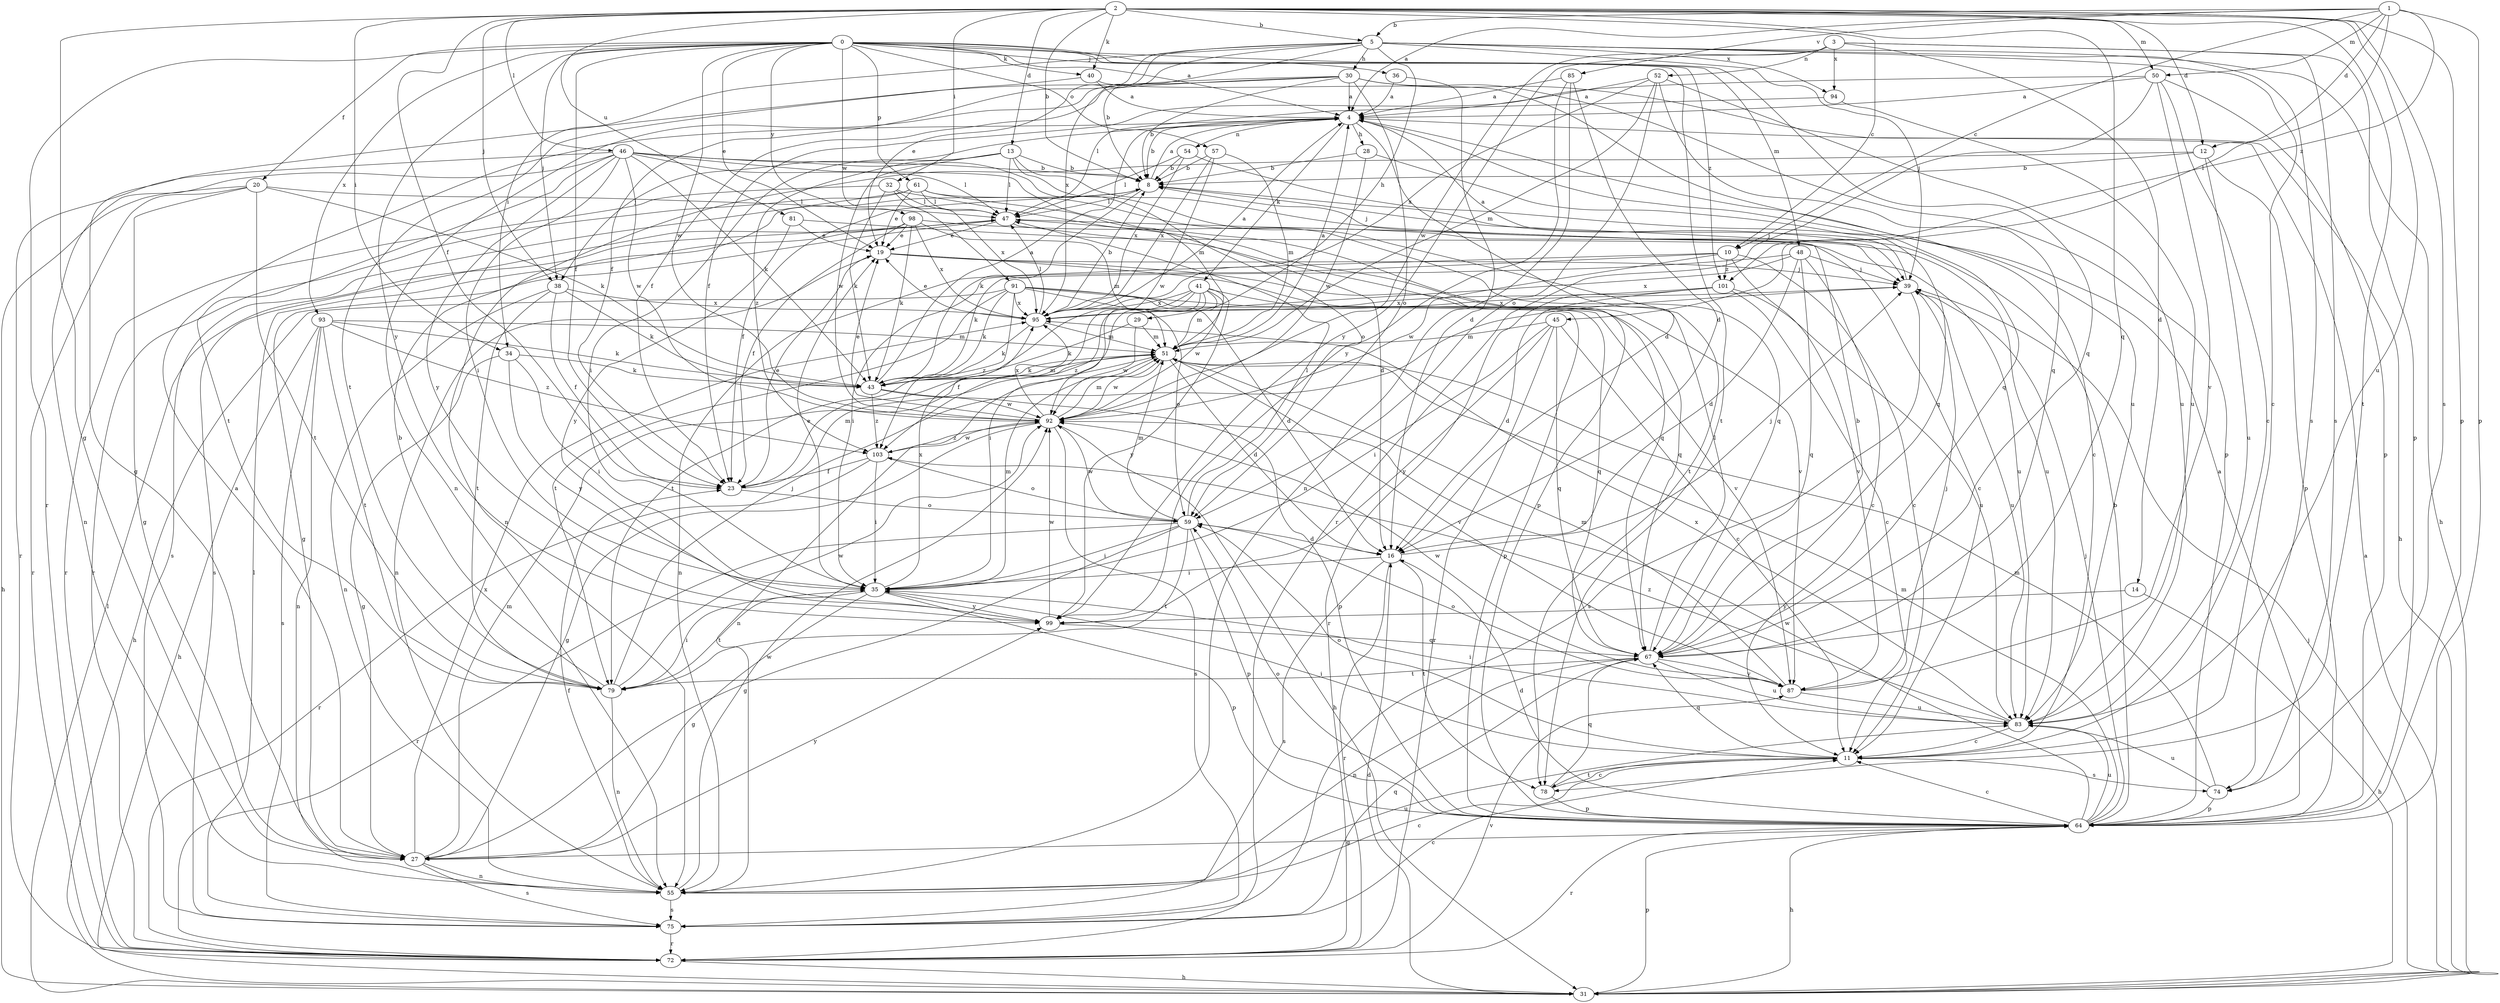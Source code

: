 strict digraph  {
0;
1;
2;
3;
4;
5;
8;
10;
11;
12;
13;
14;
16;
19;
20;
23;
27;
28;
29;
30;
31;
32;
34;
35;
36;
38;
39;
40;
41;
43;
45;
46;
47;
48;
50;
51;
52;
54;
55;
57;
59;
61;
64;
67;
72;
74;
75;
78;
79;
81;
83;
85;
87;
91;
92;
93;
94;
95;
98;
99;
101;
103;
0 -> 4  [label=a];
0 -> 19  [label=e];
0 -> 20  [label=f];
0 -> 23  [label=f];
0 -> 36  [label=j];
0 -> 38  [label=j];
0 -> 40  [label=k];
0 -> 48  [label=m];
0 -> 57  [label=o];
0 -> 61  [label=p];
0 -> 67  [label=q];
0 -> 72  [label=r];
0 -> 78  [label=t];
0 -> 91  [label=w];
0 -> 92  [label=w];
0 -> 93  [label=x];
0 -> 98  [label=y];
0 -> 99  [label=y];
0 -> 101  [label=z];
1 -> 4  [label=a];
1 -> 5  [label=b];
1 -> 10  [label=c];
1 -> 12  [label=d];
1 -> 45  [label=l];
1 -> 50  [label=m];
1 -> 64  [label=p];
1 -> 85  [label=v];
1 -> 101  [label=z];
2 -> 5  [label=b];
2 -> 8  [label=b];
2 -> 10  [label=c];
2 -> 12  [label=d];
2 -> 13  [label=d];
2 -> 23  [label=f];
2 -> 27  [label=g];
2 -> 32  [label=i];
2 -> 34  [label=i];
2 -> 38  [label=j];
2 -> 40  [label=k];
2 -> 46  [label=l];
2 -> 50  [label=m];
2 -> 64  [label=p];
2 -> 67  [label=q];
2 -> 74  [label=s];
2 -> 78  [label=t];
2 -> 81  [label=u];
2 -> 83  [label=u];
3 -> 14  [label=d];
3 -> 52  [label=n];
3 -> 64  [label=p];
3 -> 74  [label=s];
3 -> 92  [label=w];
3 -> 94  [label=x];
3 -> 99  [label=y];
4 -> 8  [label=b];
4 -> 16  [label=d];
4 -> 28  [label=h];
4 -> 38  [label=j];
4 -> 41  [label=k];
4 -> 54  [label=n];
4 -> 67  [label=q];
5 -> 8  [label=b];
5 -> 11  [label=c];
5 -> 19  [label=e];
5 -> 23  [label=f];
5 -> 29  [label=h];
5 -> 30  [label=h];
5 -> 31  [label=h];
5 -> 34  [label=i];
5 -> 39  [label=j];
5 -> 74  [label=s];
5 -> 94  [label=x];
5 -> 95  [label=x];
8 -> 4  [label=a];
8 -> 23  [label=f];
8 -> 39  [label=j];
8 -> 43  [label=k];
8 -> 47  [label=l];
10 -> 11  [label=c];
10 -> 35  [label=i];
10 -> 55  [label=n];
10 -> 87  [label=v];
10 -> 92  [label=w];
10 -> 101  [label=z];
11 -> 35  [label=i];
11 -> 59  [label=o];
11 -> 67  [label=q];
11 -> 74  [label=s];
11 -> 78  [label=t];
12 -> 8  [label=b];
12 -> 55  [label=n];
12 -> 64  [label=p];
12 -> 83  [label=u];
13 -> 8  [label=b];
13 -> 35  [label=i];
13 -> 39  [label=j];
13 -> 47  [label=l];
13 -> 78  [label=t];
13 -> 92  [label=w];
13 -> 103  [label=z];
14 -> 31  [label=h];
14 -> 99  [label=y];
16 -> 35  [label=i];
16 -> 39  [label=j];
16 -> 72  [label=r];
16 -> 75  [label=s];
16 -> 78  [label=t];
19 -> 39  [label=j];
19 -> 55  [label=n];
19 -> 67  [label=q];
19 -> 87  [label=v];
20 -> 27  [label=g];
20 -> 31  [label=h];
20 -> 43  [label=k];
20 -> 47  [label=l];
20 -> 72  [label=r];
20 -> 79  [label=t];
23 -> 19  [label=e];
23 -> 51  [label=m];
23 -> 59  [label=o];
27 -> 4  [label=a];
27 -> 51  [label=m];
27 -> 55  [label=n];
27 -> 75  [label=s];
27 -> 95  [label=x];
27 -> 99  [label=y];
28 -> 8  [label=b];
28 -> 67  [label=q];
28 -> 92  [label=w];
29 -> 43  [label=k];
29 -> 51  [label=m];
29 -> 92  [label=w];
30 -> 4  [label=a];
30 -> 8  [label=b];
30 -> 23  [label=f];
30 -> 27  [label=g];
30 -> 31  [label=h];
30 -> 55  [label=n];
30 -> 59  [label=o];
30 -> 64  [label=p];
31 -> 4  [label=a];
31 -> 16  [label=d];
31 -> 39  [label=j];
31 -> 47  [label=l];
31 -> 64  [label=p];
32 -> 16  [label=d];
32 -> 43  [label=k];
32 -> 47  [label=l];
32 -> 72  [label=r];
32 -> 95  [label=x];
34 -> 27  [label=g];
34 -> 35  [label=i];
34 -> 43  [label=k];
34 -> 99  [label=y];
35 -> 19  [label=e];
35 -> 27  [label=g];
35 -> 51  [label=m];
35 -> 64  [label=p];
35 -> 79  [label=t];
35 -> 95  [label=x];
35 -> 99  [label=y];
36 -> 4  [label=a];
36 -> 16  [label=d];
38 -> 23  [label=f];
38 -> 43  [label=k];
38 -> 55  [label=n];
38 -> 79  [label=t];
38 -> 95  [label=x];
39 -> 4  [label=a];
39 -> 75  [label=s];
39 -> 83  [label=u];
39 -> 95  [label=x];
40 -> 4  [label=a];
40 -> 79  [label=t];
40 -> 83  [label=u];
41 -> 23  [label=f];
41 -> 35  [label=i];
41 -> 51  [label=m];
41 -> 79  [label=t];
41 -> 87  [label=v];
41 -> 92  [label=w];
41 -> 95  [label=x];
41 -> 99  [label=y];
41 -> 103  [label=z];
43 -> 4  [label=a];
43 -> 51  [label=m];
43 -> 64  [label=p];
43 -> 92  [label=w];
43 -> 103  [label=z];
45 -> 11  [label=c];
45 -> 35  [label=i];
45 -> 51  [label=m];
45 -> 67  [label=q];
45 -> 72  [label=r];
45 -> 99  [label=y];
46 -> 8  [label=b];
46 -> 35  [label=i];
46 -> 43  [label=k];
46 -> 47  [label=l];
46 -> 51  [label=m];
46 -> 55  [label=n];
46 -> 59  [label=o];
46 -> 72  [label=r];
46 -> 79  [label=t];
46 -> 92  [label=w];
46 -> 99  [label=y];
47 -> 19  [label=e];
47 -> 27  [label=g];
47 -> 67  [label=q];
47 -> 83  [label=u];
48 -> 11  [label=c];
48 -> 16  [label=d];
48 -> 39  [label=j];
48 -> 43  [label=k];
48 -> 67  [label=q];
48 -> 95  [label=x];
50 -> 4  [label=a];
50 -> 11  [label=c];
50 -> 23  [label=f];
50 -> 64  [label=p];
50 -> 72  [label=r];
50 -> 87  [label=v];
51 -> 4  [label=a];
51 -> 16  [label=d];
51 -> 43  [label=k];
51 -> 55  [label=n];
51 -> 87  [label=v];
51 -> 92  [label=w];
52 -> 4  [label=a];
52 -> 51  [label=m];
52 -> 59  [label=o];
52 -> 67  [label=q];
52 -> 83  [label=u];
52 -> 95  [label=x];
54 -> 8  [label=b];
54 -> 11  [label=c];
54 -> 47  [label=l];
54 -> 95  [label=x];
55 -> 11  [label=c];
55 -> 23  [label=f];
55 -> 75  [label=s];
55 -> 83  [label=u];
55 -> 92  [label=w];
57 -> 8  [label=b];
57 -> 51  [label=m];
57 -> 92  [label=w];
57 -> 95  [label=x];
59 -> 16  [label=d];
59 -> 27  [label=g];
59 -> 35  [label=i];
59 -> 47  [label=l];
59 -> 51  [label=m];
59 -> 64  [label=p];
59 -> 72  [label=r];
59 -> 79  [label=t];
59 -> 92  [label=w];
61 -> 19  [label=e];
61 -> 47  [label=l];
61 -> 64  [label=p];
61 -> 67  [label=q];
61 -> 72  [label=r];
61 -> 75  [label=s];
64 -> 4  [label=a];
64 -> 8  [label=b];
64 -> 11  [label=c];
64 -> 16  [label=d];
64 -> 27  [label=g];
64 -> 31  [label=h];
64 -> 39  [label=j];
64 -> 51  [label=m];
64 -> 59  [label=o];
64 -> 72  [label=r];
64 -> 83  [label=u];
64 -> 92  [label=w];
67 -> 8  [label=b];
67 -> 47  [label=l];
67 -> 55  [label=n];
67 -> 79  [label=t];
67 -> 83  [label=u];
67 -> 87  [label=v];
72 -> 31  [label=h];
72 -> 87  [label=v];
74 -> 51  [label=m];
74 -> 64  [label=p];
74 -> 83  [label=u];
75 -> 11  [label=c];
75 -> 47  [label=l];
75 -> 67  [label=q];
75 -> 72  [label=r];
78 -> 11  [label=c];
78 -> 64  [label=p];
78 -> 67  [label=q];
79 -> 8  [label=b];
79 -> 35  [label=i];
79 -> 39  [label=j];
79 -> 55  [label=n];
79 -> 92  [label=w];
81 -> 19  [label=e];
81 -> 83  [label=u];
81 -> 99  [label=y];
83 -> 11  [label=c];
83 -> 35  [label=i];
83 -> 95  [label=x];
83 -> 103  [label=z];
85 -> 4  [label=a];
85 -> 16  [label=d];
85 -> 55  [label=n];
85 -> 99  [label=y];
87 -> 39  [label=j];
87 -> 51  [label=m];
87 -> 59  [label=o];
87 -> 83  [label=u];
87 -> 92  [label=w];
91 -> 16  [label=d];
91 -> 31  [label=h];
91 -> 43  [label=k];
91 -> 59  [label=o];
91 -> 64  [label=p];
91 -> 67  [label=q];
91 -> 79  [label=t];
91 -> 95  [label=x];
91 -> 103  [label=z];
92 -> 19  [label=e];
92 -> 27  [label=g];
92 -> 31  [label=h];
92 -> 51  [label=m];
92 -> 75  [label=s];
92 -> 95  [label=x];
92 -> 103  [label=z];
93 -> 31  [label=h];
93 -> 43  [label=k];
93 -> 51  [label=m];
93 -> 55  [label=n];
93 -> 75  [label=s];
93 -> 79  [label=t];
93 -> 103  [label=z];
94 -> 47  [label=l];
94 -> 83  [label=u];
95 -> 4  [label=a];
95 -> 8  [label=b];
95 -> 19  [label=e];
95 -> 43  [label=k];
95 -> 47  [label=l];
95 -> 51  [label=m];
98 -> 11  [label=c];
98 -> 19  [label=e];
98 -> 23  [label=f];
98 -> 43  [label=k];
98 -> 51  [label=m];
98 -> 75  [label=s];
98 -> 95  [label=x];
99 -> 67  [label=q];
99 -> 92  [label=w];
101 -> 11  [label=c];
101 -> 16  [label=d];
101 -> 72  [label=r];
101 -> 83  [label=u];
101 -> 95  [label=x];
103 -> 23  [label=f];
103 -> 35  [label=i];
103 -> 59  [label=o];
103 -> 72  [label=r];
103 -> 92  [label=w];
}
